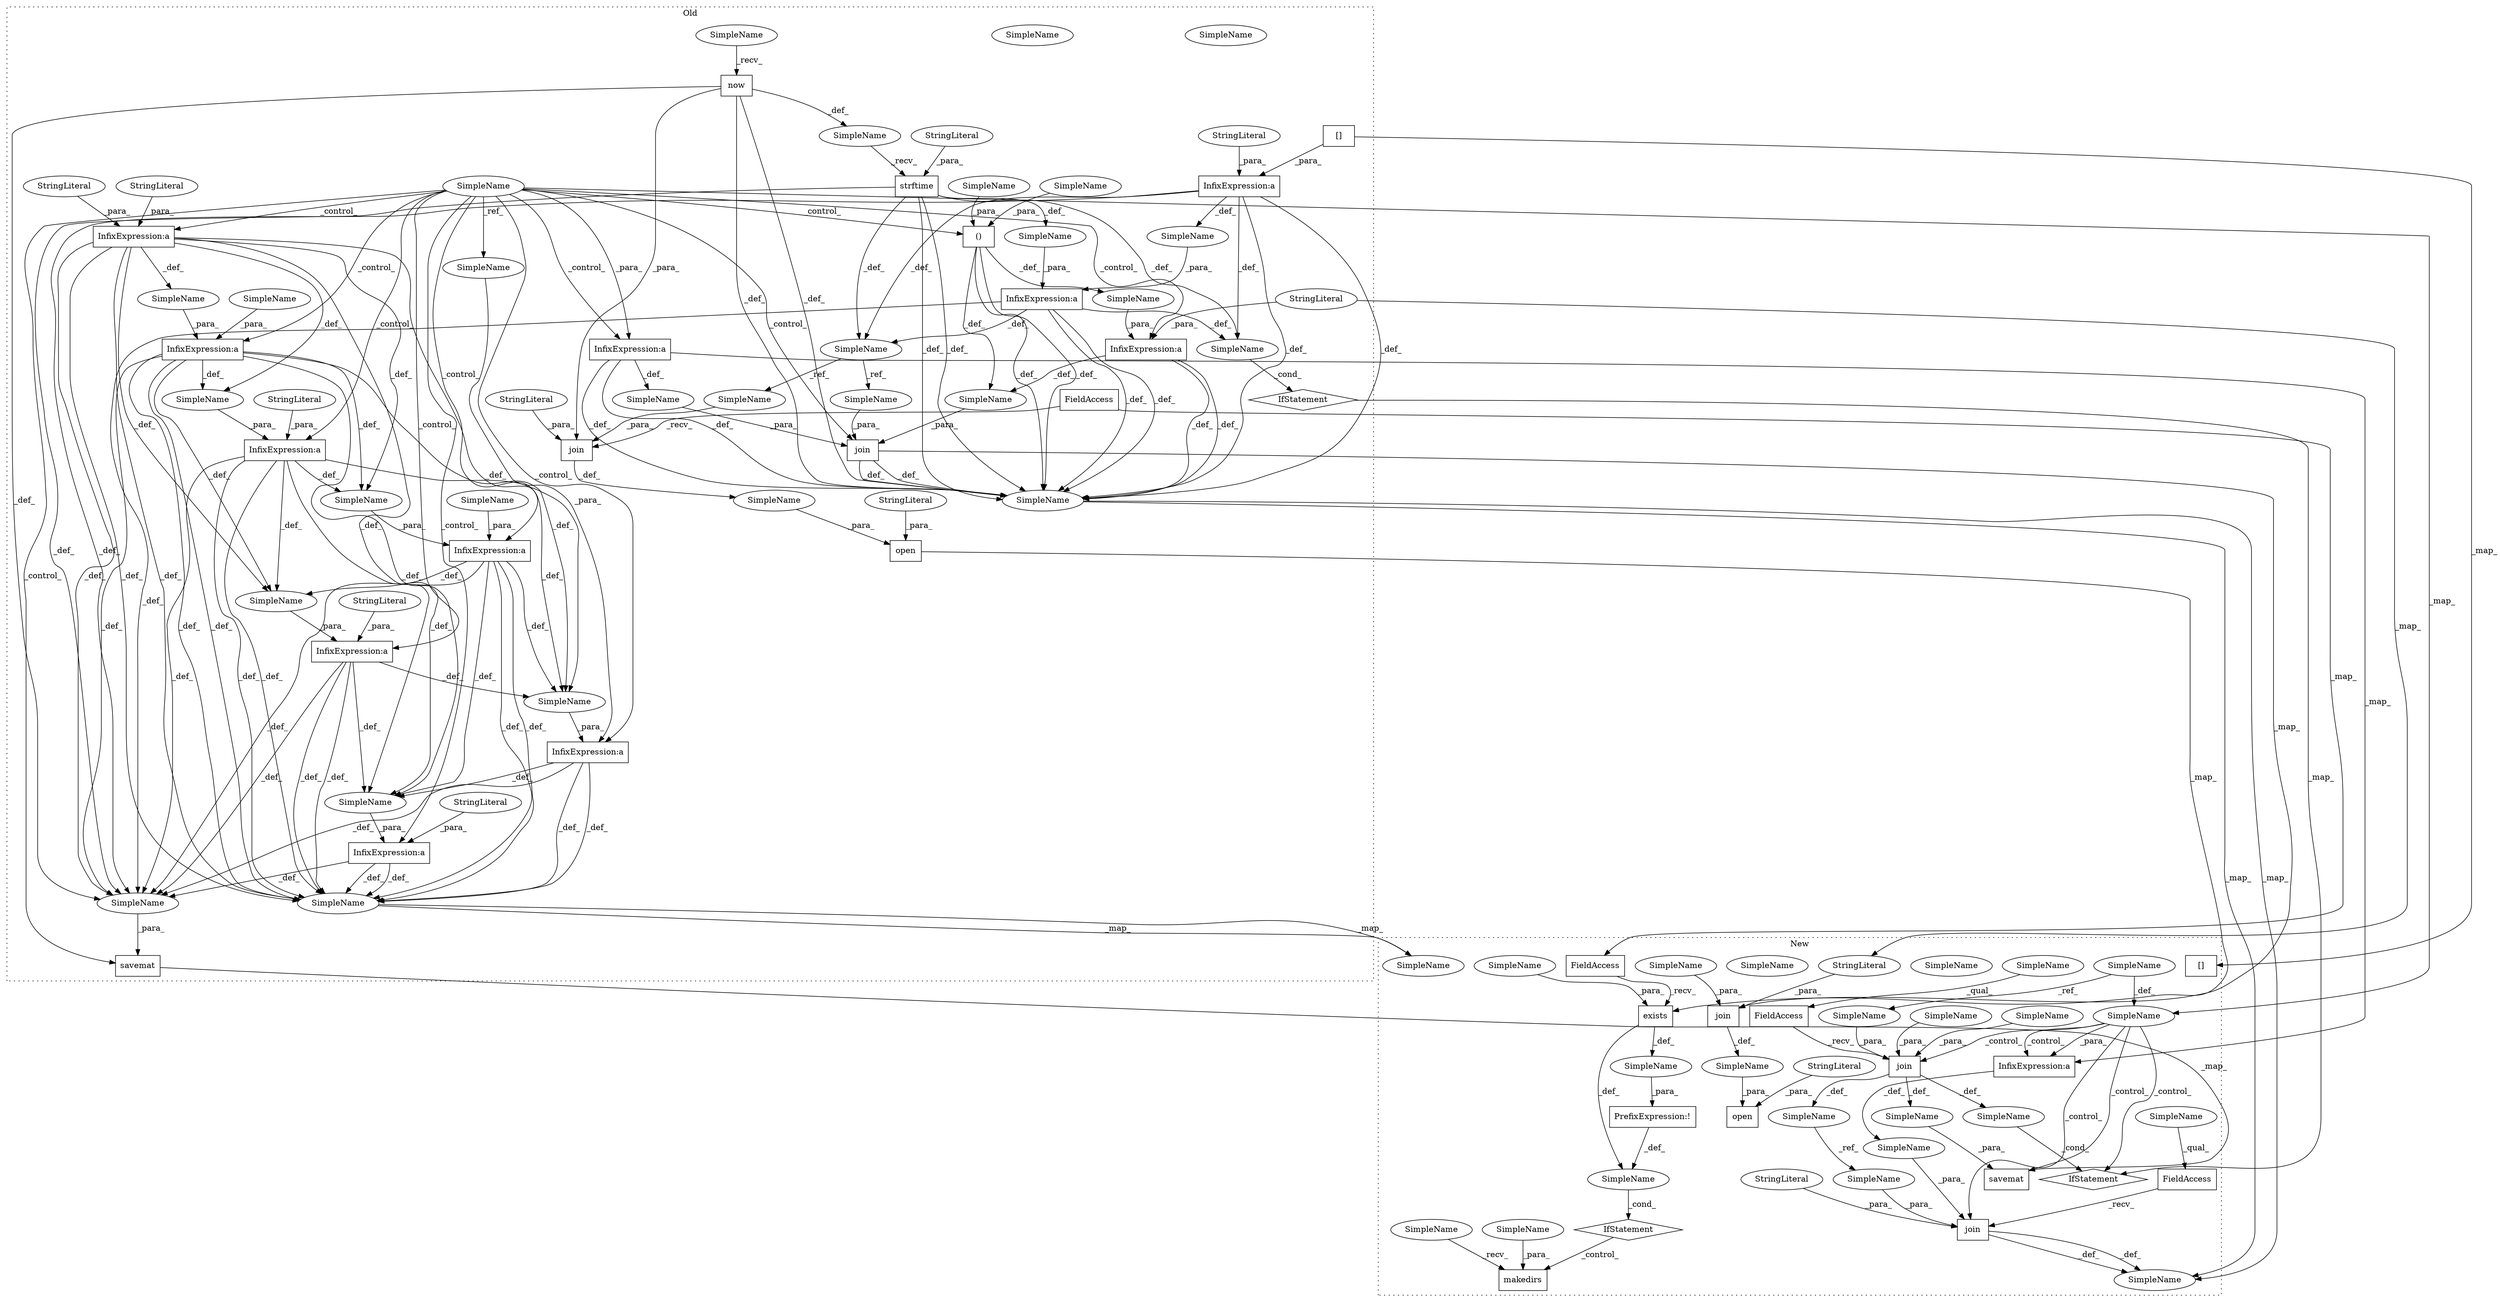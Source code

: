 digraph G {
subgraph cluster0 {
1 [label="open" a="32" s="3467,3512" l="5,1" shape="box"];
3 [label="InfixExpression:a" a="27" s="3227" l="3" shape="box"];
4 [label="StringLiteral" a="45" s="3230" l="3" shape="ellipse"];
5 [label="[]" a="2" s="3198,3226" l="27,1" shape="box"];
7 [label="InfixExpression:a" a="27" s="3234" l="3" shape="box"];
10 [label="SimpleName" a="42" s="" l="" shape="ellipse"];
11 [label="IfStatement" a="25" s="3284,3313" l="4,2" shape="diamond"];
15 [label="SimpleName" a="42" s="" l="" shape="ellipse"];
16 [label="SimpleName" a="42" s="" l="" shape="ellipse"];
17 [label="SimpleName" a="42" s="" l="" shape="ellipse"];
20 [label="join" a="32" s="4767,4857" l="5,1" shape="box"];
21 [label="()" a="106" s="4808" l="23" shape="box"];
22 [label="InfixExpression:a" a="27" s="4798" l="10" shape="box"];
24 [label="SimpleName" a="42" s="3163" l="8" shape="ellipse"];
25 [label="SimpleName" a="42" s="" l="" shape="ellipse"];
26 [label="SimpleName" a="42" s="" l="" shape="ellipse"];
27 [label="SimpleName" a="42" s="" l="" shape="ellipse"];
28 [label="StringLiteral" a="45" s="4781" l="17" shape="ellipse"];
30 [label="StringLiteral" a="45" s="3509" l="3" shape="ellipse"];
31 [label="strftime" a="32" s="3252,3276" l="9,1" shape="box"];
32 [label="SimpleName" a="42" s="" l="" shape="ellipse"];
33 [label="StringLiteral" a="45" s="3261" l="15" shape="ellipse"];
37 [label="SimpleName" a="42" s="4745" l="13" shape="ellipse"];
40 [label="SimpleName" a="42" s="4745" l="13" shape="ellipse"];
41 [label="now" a="32" s="3246" l="5" shape="box"];
50 [label="join" a="32" s="3480,3507" l="5,1" shape="box"];
51 [label="StringLiteral" a="45" s="3494" l="13" shape="ellipse"];
53 [label="FieldAccess" a="22" s="3472" l="7" shape="box"];
56 [label="savemat" a="32" s="5078,5148" l="8,1" shape="box"];
57 [label="InfixExpression:a" a="27" s="5022" l="3" shape="box"];
58 [label="InfixExpression:a" a="27" s="5029" l="3" shape="box"];
59 [label="InfixExpression:a" a="27" s="5051" l="3" shape="box"];
60 [label="InfixExpression:a" a="27" s="5004" l="3" shape="box"];
61 [label="InfixExpression:a" a="27" s="5036" l="3" shape="box"];
62 [label="InfixExpression:a" a="27" s="5015" l="3" shape="box"];
63 [label="InfixExpression:a" a="27" s="4997" l="3" shape="box"];
64 [label="StringLiteral" a="45" s="5000" l="3" shape="ellipse"];
65 [label="InfixExpression:a" a="27" s="4843" l="3" shape="box"];
67 [label="SimpleName" a="42" s="3664" l="11" shape="ellipse"];
69 [label="SimpleName" a="42" s="4969" l="9" shape="ellipse"];
72 [label="SimpleName" a="42" s="4969" l="9" shape="ellipse"];
73 [label="SimpleName" a="42" s="" l="" shape="ellipse"];
74 [label="SimpleName" a="42" s="" l="" shape="ellipse"];
75 [label="SimpleName" a="42" s="" l="" shape="ellipse"];
76 [label="SimpleName" a="42" s="" l="" shape="ellipse"];
77 [label="SimpleName" a="42" s="" l="" shape="ellipse"];
78 [label="SimpleName" a="42" s="" l="" shape="ellipse"];
79 [label="SimpleName" a="42" s="" l="" shape="ellipse"];
80 [label="StringLiteral" a="45" s="5032" l="3" shape="ellipse"];
81 [label="StringLiteral" a="45" s="5054" l="6" shape="ellipse"];
82 [label="StringLiteral" a="45" s="4986" l="11" shape="ellipse"];
83 [label="StringLiteral" a="45" s="5018" l="3" shape="ellipse"];
89 [label="SimpleName" a="42" s="5039" l="11" shape="ellipse"];
90 [label="SimpleName" a="42" s="4808" l="7" shape="ellipse"];
91 [label="SimpleName" a="42" s="5007" l="7" shape="ellipse"];
92 [label="SimpleName" a="42" s="4828" l="3" shape="ellipse"];
93 [label="SimpleName" a="42" s="5025" l="3" shape="ellipse"];
95 [label="SimpleName" a="42" s="3237" l="8" shape="ellipse"];
100 [label="SimpleName" a="42" s="4772" l="8" shape="ellipse"];
101 [label="SimpleName" a="42" s="3485" l="8" shape="ellipse"];
label = "Old";
style="dotted";
}
subgraph cluster1 {
2 [label="exists" a="32" s="3245,3265" l="7,1" shape="box"];
6 [label="[]" a="2" s="3196,3224" l="27,1" shape="box"];
8 [label="makedirs" a="32" s="3279,3301" l="9,1" shape="box"];
9 [label="PrefixExpression:!" a="38" s="3236" l="1" shape="box"];
12 [label="IfStatement" a="25" s="3910,3939" l="4,2" shape="diamond"];
13 [label="SimpleName" a="42" s="" l="" shape="ellipse"];
14 [label="SimpleName" a="42" s="" l="" shape="ellipse"];
18 [label="SimpleName" a="42" s="" l="" shape="ellipse"];
19 [label="join" a="32" s="3438,3470" l="5,1" shape="box"];
23 [label="SimpleName" a="42" s="3612" l="3" shape="ellipse"];
29 [label="StringLiteral" a="45" s="3457" l="13" shape="ellipse"];
34 [label="SimpleName" a="42" s="" l="" shape="ellipse"];
35 [label="open" a="32" s="3425,3475" l="5,1" shape="box"];
36 [label="StringLiteral" a="45" s="3472" l="3" shape="ellipse"];
38 [label="SimpleName" a="42" s="4842" l="13" shape="ellipse"];
39 [label="SimpleName" a="42" s="4842" l="13" shape="ellipse"];
42 [label="FieldAccess" a="22" s="4856" l="7" shape="box"];
43 [label="join" a="32" s="4864,4914" l="5,1" shape="box"];
44 [label="SimpleName" a="42" s="" l="" shape="ellipse"];
45 [label="SimpleName" a="42" s="3854" l="8" shape="ellipse"];
46 [label="StringLiteral" a="45" s="4878" l="11" shape="ellipse"];
47 [label="FieldAccess" a="22" s="3863" l="7" shape="box"];
48 [label="join" a="32" s="3871,3901" l="5,1" shape="box"];
49 [label="IfStatement" a="25" s="3232,3266" l="4,2" shape="diamond"];
52 [label="FieldAccess" a="22" s="3237" l="7" shape="box"];
54 [label="SimpleName" a="42" s="" l="" shape="ellipse"];
55 [label="savemat" a="32" s="5099,5169" l="8,1" shape="box"];
66 [label="InfixExpression:a" a="27" s="4900" l="3" shape="box"];
68 [label="SimpleName" a="42" s="3627" l="11" shape="ellipse"];
70 [label="SimpleName" a="42" s="5178" l="9" shape="ellipse"];
71 [label="SimpleName" a="42" s="5178" l="9" shape="ellipse"];
84 [label="SimpleName" a="42" s="4869" l="8" shape="ellipse"];
85 [label="SimpleName" a="42" s="3443" l="13" shape="ellipse"];
86 [label="SimpleName" a="42" s="3876" l="13" shape="ellipse"];
87 [label="SimpleName" a="42" s="3288" l="13" shape="ellipse"];
88 [label="SimpleName" a="42" s="3252" l="13" shape="ellipse"];
94 [label="SimpleName" a="42" s="3898" l="3" shape="ellipse"];
96 [label="SimpleName" a="42" s="3890" l="7" shape="ellipse"];
97 [label="SimpleName" a="42" s="3276" l="2" shape="ellipse"];
98 [label="SimpleName" a="42" s="3863" l="2" shape="ellipse"];
99 [label="SimpleName" a="42" s="4856" l="2" shape="ellipse"];
label = "New";
style="dotted";
}
1 -> 2 [label="_map_"];
2 -> 14 [label="_def_"];
2 -> 13 [label="_def_"];
3 -> 40 [label="_def_"];
3 -> 40 [label="_def_"];
3 -> 10 [label="_def_"];
3 -> 15 [label="_def_"];
3 -> 73 [label="_def_"];
3 -> 24 [label="_def_"];
4 -> 3 [label="_para_"];
5 -> 6 [label="_map_"];
5 -> 3 [label="_para_"];
7 -> 73 [label="_def_"];
7 -> 40 [label="_def_"];
7 -> 10 [label="_def_"];
7 -> 24 [label="_def_"];
7 -> 40 [label="_def_"];
9 -> 13 [label="_def_"];
10 -> 11 [label="_cond_"];
11 -> 12 [label="_map_"];
13 -> 49 [label="_cond_"];
14 -> 9 [label="_para_"];
15 -> 7 [label="_para_"];
16 -> 7 [label="_para_"];
17 -> 1 [label="_para_"];
18 -> 12 [label="_cond_"];
19 -> 34 [label="_def_"];
20 -> 19 [label="_map_"];
20 -> 40 [label="_def_"];
20 -> 40 [label="_def_"];
21 -> 40 [label="_def_"];
21 -> 27 [label="_def_"];
21 -> 26 [label="_def_"];
21 -> 40 [label="_def_"];
22 -> 40 [label="_def_"];
22 -> 26 [label="_def_"];
22 -> 40 [label="_def_"];
23 -> 94 [label="_ref_"];
23 -> 68 [label="_def_"];
24 -> 100 [label="_ref_"];
24 -> 101 [label="_ref_"];
25 -> 20 [label="_para_"];
26 -> 20 [label="_para_"];
27 -> 22 [label="_para_"];
28 -> 29 [label="_map_"];
28 -> 22 [label="_para_"];
29 -> 19 [label="_para_"];
30 -> 1 [label="_para_"];
31 -> 73 [label="_def_"];
31 -> 10 [label="_def_"];
31 -> 40 [label="_def_"];
31 -> 40 [label="_def_"];
31 -> 16 [label="_def_"];
31 -> 24 [label="_def_"];
32 -> 31 [label="_recv_"];
33 -> 31 [label="_para_"];
34 -> 35 [label="_para_"];
36 -> 35 [label="_para_"];
40 -> 39 [label="_map_"];
40 -> 39 [label="_map_"];
41 -> 73 [label="_def_"];
41 -> 40 [label="_def_"];
41 -> 40 [label="_def_"];
41 -> 50 [label="_para_"];
41 -> 32 [label="_def_"];
42 -> 43 [label="_recv_"];
43 -> 39 [label="_def_"];
43 -> 39 [label="_def_"];
44 -> 43 [label="_para_"];
45 -> 84 [label="_ref_"];
46 -> 43 [label="_para_"];
47 -> 48 [label="_recv_"];
48 -> 54 [label="_def_"];
48 -> 18 [label="_def_"];
48 -> 45 [label="_def_"];
49 -> 8 [label="_control_"];
50 -> 17 [label="_def_"];
51 -> 50 [label="_para_"];
52 -> 2 [label="_recv_"];
53 -> 50 [label="_recv_"];
53 -> 52 [label="_map_"];
54 -> 55 [label="_para_"];
56 -> 55 [label="_map_"];
57 -> 72 [label="_def_"];
57 -> 78 [label="_def_"];
57 -> 72 [label="_def_"];
57 -> 73 [label="_def_"];
57 -> 75 [label="_def_"];
57 -> 79 [label="_def_"];
58 -> 72 [label="_def_"];
58 -> 78 [label="_def_"];
58 -> 73 [label="_def_"];
58 -> 79 [label="_def_"];
58 -> 72 [label="_def_"];
59 -> 73 [label="_def_"];
59 -> 72 [label="_def_"];
59 -> 72 [label="_def_"];
60 -> 72 [label="_def_"];
60 -> 78 [label="_def_"];
60 -> 73 [label="_def_"];
60 -> 79 [label="_def_"];
60 -> 75 [label="_def_"];
60 -> 72 [label="_def_"];
60 -> 76 [label="_def_"];
60 -> 77 [label="_def_"];
61 -> 72 [label="_def_"];
61 -> 73 [label="_def_"];
61 -> 72 [label="_def_"];
61 -> 78 [label="_def_"];
62 -> 79 [label="_def_"];
62 -> 76 [label="_def_"];
62 -> 73 [label="_def_"];
62 -> 72 [label="_def_"];
62 -> 72 [label="_def_"];
62 -> 78 [label="_def_"];
62 -> 75 [label="_def_"];
63 -> 72 [label="_def_"];
63 -> 76 [label="_def_"];
63 -> 72 [label="_def_"];
63 -> 79 [label="_def_"];
63 -> 78 [label="_def_"];
63 -> 77 [label="_def_"];
63 -> 75 [label="_def_"];
63 -> 73 [label="_def_"];
63 -> 74 [label="_def_"];
64 -> 63 [label="_para_"];
65 -> 66 [label="_map_"];
65 -> 25 [label="_def_"];
65 -> 40 [label="_def_"];
65 -> 40 [label="_def_"];
66 -> 44 [label="_def_"];
67 -> 63 [label="_control_"];
67 -> 60 [label="_control_"];
67 -> 20 [label="_control_"];
67 -> 65 [label="_para_"];
67 -> 21 [label="_control_"];
67 -> 58 [label="_control_"];
67 -> 62 [label="_control_"];
67 -> 61 [label="_control_"];
67 -> 65 [label="_control_"];
67 -> 56 [label="_control_"];
67 -> 22 [label="_control_"];
67 -> 59 [label="_control_"];
67 -> 57 [label="_control_"];
67 -> 68 [label="_map_"];
67 -> 89 [label="_ref_"];
68 -> 12 [label="_control_"];
68 -> 66 [label="_para_"];
68 -> 48 [label="_control_"];
68 -> 66 [label="_control_"];
68 -> 55 [label="_control_"];
68 -> 43 [label="_control_"];
72 -> 71 [label="_map_"];
72 -> 71 [label="_map_"];
73 -> 56 [label="_para_"];
74 -> 60 [label="_para_"];
75 -> 58 [label="_para_"];
76 -> 57 [label="_para_"];
77 -> 62 [label="_para_"];
78 -> 59 [label="_para_"];
79 -> 61 [label="_para_"];
80 -> 58 [label="_para_"];
81 -> 59 [label="_para_"];
82 -> 63 [label="_para_"];
83 -> 62 [label="_para_"];
84 -> 43 [label="_para_"];
85 -> 19 [label="_para_"];
86 -> 48 [label="_para_"];
87 -> 8 [label="_para_"];
88 -> 2 [label="_para_"];
89 -> 61 [label="_para_"];
90 -> 21 [label="_para_"];
91 -> 60 [label="_para_"];
92 -> 21 [label="_para_"];
93 -> 57 [label="_para_"];
94 -> 48 [label="_para_"];
95 -> 41 [label="_recv_"];
96 -> 48 [label="_para_"];
97 -> 8 [label="_recv_"];
98 -> 47 [label="_qual_"];
99 -> 42 [label="_qual_"];
100 -> 20 [label="_para_"];
101 -> 50 [label="_para_"];
}